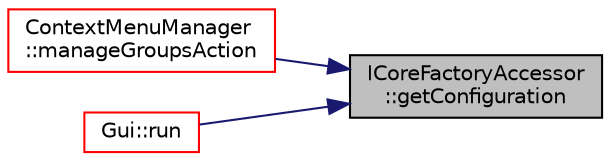 digraph "ICoreFactoryAccessor::getConfiguration"
{
 // LATEX_PDF_SIZE
  edge [fontname="Helvetica",fontsize="10",labelfontname="Helvetica",labelfontsize="10"];
  node [fontname="Helvetica",fontsize="10",shape=record];
  rankdir="RL";
  Node1 [label="ICoreFactoryAccessor\l::getConfiguration",height=0.2,width=0.4,color="black", fillcolor="grey75", style="filled", fontcolor="black",tooltip=" "];
  Node1 -> Node2 [dir="back",color="midnightblue",fontsize="10",style="solid",fontname="Helvetica"];
  Node2 [label="ContextMenuManager\l::manageGroupsAction",height=0.2,width=0.4,color="red", fillcolor="white", style="filled",URL="$class_context_menu_manager.html#a6e73f66bfc406adf3a1676fb0237fde3",tooltip=" "];
  Node1 -> Node5 [dir="back",color="midnightblue",fontsize="10",style="solid",fontname="Helvetica"];
  Node5 [label="Gui::run",height=0.2,width=0.4,color="red", fillcolor="white", style="filled",URL="$struct_gui.html#a225eb7edaace31eb6cc4ec3173b2a703",tooltip=" "];
}
